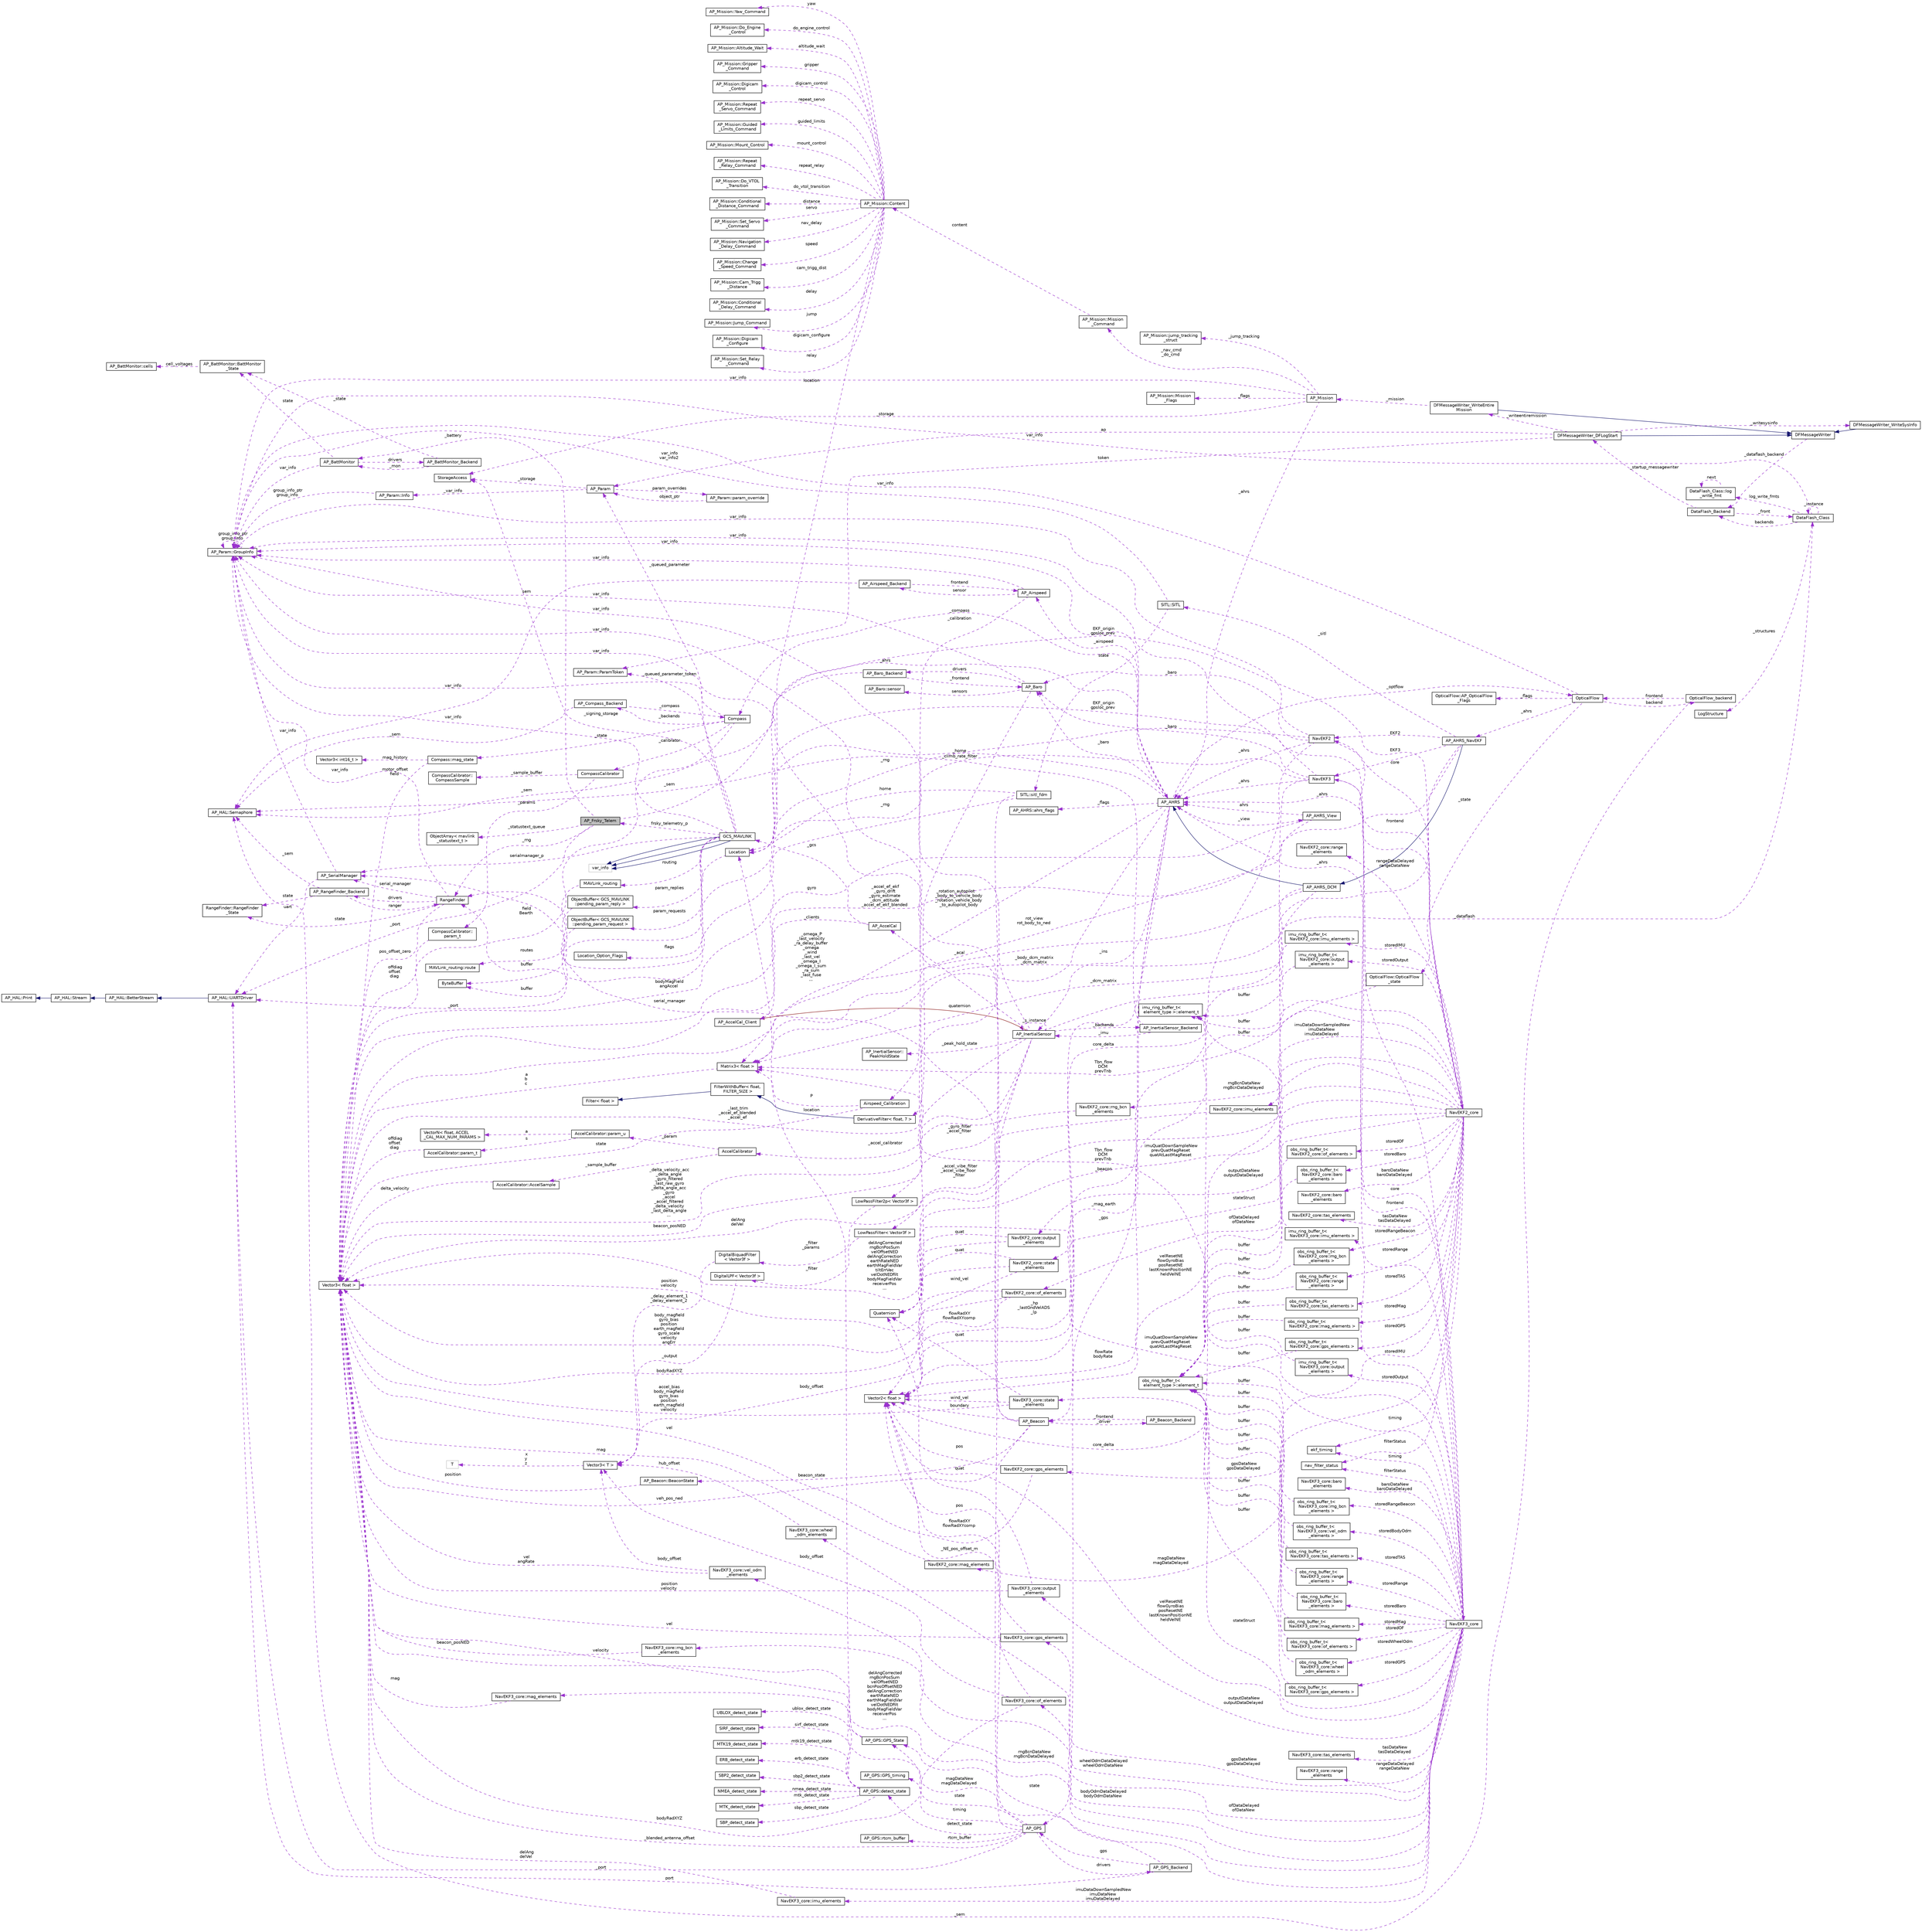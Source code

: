 digraph "AP_Frsky_Telem"
{
 // INTERACTIVE_SVG=YES
  edge [fontname="Helvetica",fontsize="10",labelfontname="Helvetica",labelfontsize="10"];
  node [fontname="Helvetica",fontsize="10",shape=record];
  rankdir="LR";
  Node1 [label="AP_Frsky_Telem",height=0.2,width=0.4,color="black", fillcolor="grey75", style="filled", fontcolor="black"];
  Node2 -> Node1 [dir="back",color="darkorchid3",fontsize="10",style="dashed",label=" _battery" ,fontname="Helvetica"];
  Node2 [label="AP_BattMonitor",height=0.2,width=0.4,color="black", fillcolor="white", style="filled",URL="$classAP__BattMonitor.html"];
  Node3 -> Node2 [dir="back",color="darkorchid3",fontsize="10",style="dashed",label=" var_info" ,fontname="Helvetica"];
  Node3 [label="AP_Param::GroupInfo",height=0.2,width=0.4,color="black", fillcolor="white", style="filled",URL="$structAP__Param_1_1GroupInfo.html"];
  Node3 -> Node3 [dir="back",color="darkorchid3",fontsize="10",style="dashed",label=" group_info_ptr\ngroup_info" ,fontname="Helvetica"];
  Node4 -> Node2 [dir="back",color="darkorchid3",fontsize="10",style="dashed",label=" state" ,fontname="Helvetica"];
  Node4 [label="AP_BattMonitor::BattMonitor\l_State",height=0.2,width=0.4,color="black", fillcolor="white", style="filled",URL="$structAP__BattMonitor_1_1BattMonitor__State.html"];
  Node5 -> Node4 [dir="back",color="darkorchid3",fontsize="10",style="dashed",label=" cell_voltages" ,fontname="Helvetica"];
  Node5 [label="AP_BattMonitor::cells",height=0.2,width=0.4,color="black", fillcolor="white", style="filled",URL="$structAP__BattMonitor_1_1cells.html"];
  Node6 -> Node2 [dir="back",color="darkorchid3",fontsize="10",style="dashed",label=" drivers" ,fontname="Helvetica"];
  Node6 [label="AP_BattMonitor_Backend",height=0.2,width=0.4,color="black", fillcolor="white", style="filled",URL="$classAP__BattMonitor__Backend.html"];
  Node2 -> Node6 [dir="back",color="darkorchid3",fontsize="10",style="dashed",label=" _mon" ,fontname="Helvetica"];
  Node4 -> Node6 [dir="back",color="darkorchid3",fontsize="10",style="dashed",label=" _state" ,fontname="Helvetica"];
  Node7 -> Node1 [dir="back",color="darkorchid3",fontsize="10",style="dashed",label=" _port" ,fontname="Helvetica"];
  Node7 [label="AP_HAL::UARTDriver",height=0.2,width=0.4,color="black", fillcolor="white", style="filled",URL="$classAP__HAL_1_1UARTDriver.html"];
  Node8 -> Node7 [dir="back",color="midnightblue",fontsize="10",style="solid",fontname="Helvetica"];
  Node8 [label="AP_HAL::BetterStream",height=0.2,width=0.4,color="black", fillcolor="white", style="filled",URL="$classAP__HAL_1_1BetterStream.html"];
  Node9 -> Node8 [dir="back",color="midnightblue",fontsize="10",style="solid",fontname="Helvetica"];
  Node9 [label="AP_HAL::Stream",height=0.2,width=0.4,color="black", fillcolor="white", style="filled",URL="$classAP__HAL_1_1Stream.html"];
  Node10 -> Node9 [dir="back",color="midnightblue",fontsize="10",style="solid",fontname="Helvetica"];
  Node10 [label="AP_HAL::Print",height=0.2,width=0.4,color="black", fillcolor="white", style="filled",URL="$classAP__HAL_1_1Print.html"];
  Node11 -> Node1 [dir="back",color="darkorchid3",fontsize="10",style="dashed",label=" _rng" ,fontname="Helvetica"];
  Node11 [label="RangeFinder",height=0.2,width=0.4,color="black", fillcolor="white", style="filled",URL="$classRangeFinder.html"];
  Node12 -> Node11 [dir="back",color="darkorchid3",fontsize="10",style="dashed",label=" serial_manager" ,fontname="Helvetica"];
  Node12 [label="AP_SerialManager",height=0.2,width=0.4,color="black", fillcolor="white", style="filled",URL="$classAP__SerialManager.html"];
  Node7 -> Node12 [dir="back",color="darkorchid3",fontsize="10",style="dashed",label=" uart" ,fontname="Helvetica"];
  Node3 -> Node12 [dir="back",color="darkorchid3",fontsize="10",style="dashed",label=" var_info" ,fontname="Helvetica"];
  Node13 -> Node11 [dir="back",color="darkorchid3",fontsize="10",style="dashed",label=" state" ,fontname="Helvetica"];
  Node13 [label="RangeFinder::RangeFinder\l_State",height=0.2,width=0.4,color="black", fillcolor="white", style="filled",URL="$structRangeFinder_1_1RangeFinder__State.html"];
  Node3 -> Node11 [dir="back",color="darkorchid3",fontsize="10",style="dashed",label=" var_info" ,fontname="Helvetica"];
  Node14 -> Node11 [dir="back",color="darkorchid3",fontsize="10",style="dashed",label=" pos_offset_zero" ,fontname="Helvetica"];
  Node14 [label="Vector3\< float \>",height=0.2,width=0.4,color="black", fillcolor="white", style="filled",URL="$classVector3.html"];
  Node15 -> Node11 [dir="back",color="darkorchid3",fontsize="10",style="dashed",label=" drivers" ,fontname="Helvetica"];
  Node15 [label="AP_RangeFinder_Backend",height=0.2,width=0.4,color="black", fillcolor="white", style="filled",URL="$classAP__RangeFinder__Backend.html"];
  Node13 -> Node15 [dir="back",color="darkorchid3",fontsize="10",style="dashed",label=" state" ,fontname="Helvetica"];
  Node16 -> Node15 [dir="back",color="darkorchid3",fontsize="10",style="dashed",label=" _sem" ,fontname="Helvetica"];
  Node16 [label="AP_HAL::Semaphore",height=0.2,width=0.4,color="black", fillcolor="white", style="filled",URL="$classAP__HAL_1_1Semaphore.html"];
  Node11 -> Node15 [dir="back",color="darkorchid3",fontsize="10",style="dashed",label=" ranger" ,fontname="Helvetica"];
  Node17 -> Node1 [dir="back",color="darkorchid3",fontsize="10",style="dashed",label=" _ahrs" ,fontname="Helvetica"];
  Node17 [label="AP_AHRS",height=0.2,width=0.4,color="black", fillcolor="white", style="filled",URL="$classAP__AHRS.html"];
  Node18 -> Node17 [dir="back",color="darkorchid3",fontsize="10",style="dashed",label=" _rotation_autopilot\l_body_to_vehicle_body\n_rotation_vehicle_body\l_to_autopilot_body" ,fontname="Helvetica"];
  Node18 [label="Matrix3\< float \>",height=0.2,width=0.4,color="black", fillcolor="white", style="filled",URL="$classMatrix3.html"];
  Node14 -> Node18 [dir="back",color="darkorchid3",fontsize="10",style="dashed",label=" a\nb\nc" ,fontname="Helvetica"];
  Node19 -> Node17 [dir="back",color="darkorchid3",fontsize="10",style="dashed",label=" _flags" ,fontname="Helvetica"];
  Node19 [label="AP_AHRS::ahrs_flags",height=0.2,width=0.4,color="black", fillcolor="white", style="filled",URL="$structAP__AHRS_1_1ahrs__flags.html"];
  Node20 -> Node17 [dir="back",color="darkorchid3",fontsize="10",style="dashed",label=" _baro" ,fontname="Helvetica"];
  Node20 [label="AP_Baro",height=0.2,width=0.4,color="black", fillcolor="white", style="filled",URL="$classAP__Baro.html"];
  Node21 -> Node20 [dir="back",color="darkorchid3",fontsize="10",style="dashed",label=" sensors" ,fontname="Helvetica"];
  Node21 [label="AP_Baro::sensor",height=0.2,width=0.4,color="black", fillcolor="white", style="filled",URL="$structAP__Baro_1_1sensor.html"];
  Node22 -> Node20 [dir="back",color="darkorchid3",fontsize="10",style="dashed",label=" _climb_rate_filter" ,fontname="Helvetica"];
  Node22 [label="DerivativeFilter\< float, 7 \>",height=0.2,width=0.4,color="black", fillcolor="white", style="filled",URL="$classDerivativeFilter.html"];
  Node23 -> Node22 [dir="back",color="midnightblue",fontsize="10",style="solid",fontname="Helvetica"];
  Node23 [label="FilterWithBuffer\< float,\l FILTER_SIZE \>",height=0.2,width=0.4,color="black", fillcolor="white", style="filled",URL="$classFilterWithBuffer.html"];
  Node24 -> Node23 [dir="back",color="midnightblue",fontsize="10",style="solid",fontname="Helvetica"];
  Node24 [label="Filter\< float \>",height=0.2,width=0.4,color="black", fillcolor="white", style="filled",URL="$classFilter.html"];
  Node3 -> Node20 [dir="back",color="darkorchid3",fontsize="10",style="dashed",label=" var_info" ,fontname="Helvetica"];
  Node25 -> Node20 [dir="back",color="darkorchid3",fontsize="10",style="dashed",label=" drivers" ,fontname="Helvetica"];
  Node25 [label="AP_Baro_Backend",height=0.2,width=0.4,color="black", fillcolor="white", style="filled",URL="$classAP__Baro__Backend.html"];
  Node20 -> Node25 [dir="back",color="darkorchid3",fontsize="10",style="dashed",label=" _frontend" ,fontname="Helvetica"];
  Node16 -> Node25 [dir="back",color="darkorchid3",fontsize="10",style="dashed",label=" _sem" ,fontname="Helvetica"];
  Node26 -> Node17 [dir="back",color="darkorchid3",fontsize="10",style="dashed",label=" _optflow" ,fontname="Helvetica"];
  Node26 [label="OpticalFlow",height=0.2,width=0.4,color="black", fillcolor="white", style="filled",URL="$classOpticalFlow.html"];
  Node27 -> Node26 [dir="back",color="darkorchid3",fontsize="10",style="dashed",label=" _ahrs" ,fontname="Helvetica"];
  Node27 [label="AP_AHRS_NavEKF",height=0.2,width=0.4,color="black", fillcolor="white", style="filled",URL="$classAP__AHRS__NavEKF.html"];
  Node28 -> Node27 [dir="back",color="midnightblue",fontsize="10",style="solid",fontname="Helvetica"];
  Node28 [label="AP_AHRS_DCM",height=0.2,width=0.4,color="black", fillcolor="white", style="filled",URL="$classAP__AHRS__DCM.html"];
  Node17 -> Node28 [dir="back",color="midnightblue",fontsize="10",style="solid",fontname="Helvetica"];
  Node18 -> Node28 [dir="back",color="darkorchid3",fontsize="10",style="dashed",label=" _body_dcm_matrix\n_dcm_matrix" ,fontname="Helvetica"];
  Node14 -> Node28 [dir="back",color="darkorchid3",fontsize="10",style="dashed",label=" _omega_P\n_last_velocity\n_ra_delay_buffer\n_omega\n_wind\n_last_vel\n_omega_I\n_omega_I_sum\n_ra_sum\n_last_fuse\n..." ,fontname="Helvetica"];
  Node29 -> Node28 [dir="back",color="darkorchid3",fontsize="10",style="dashed",label=" _mag_earth" ,fontname="Helvetica"];
  Node29 [label="Vector2\< float \>",height=0.2,width=0.4,color="black", fillcolor="white", style="filled",URL="$structVector2.html"];
  Node18 -> Node27 [dir="back",color="darkorchid3",fontsize="10",style="dashed",label=" _dcm_matrix" ,fontname="Helvetica"];
  Node30 -> Node27 [dir="back",color="darkorchid3",fontsize="10",style="dashed",label=" EKF2" ,fontname="Helvetica"];
  Node30 [label="NavEKF2",height=0.2,width=0.4,color="black", fillcolor="white", style="filled",URL="$classNavEKF2.html"];
  Node20 -> Node30 [dir="back",color="darkorchid3",fontsize="10",style="dashed",label=" _baro" ,fontname="Helvetica"];
  Node3 -> Node30 [dir="back",color="darkorchid3",fontsize="10",style="dashed",label=" var_info" ,fontname="Helvetica"];
  Node29 -> Node30 [dir="back",color="darkorchid3",fontsize="10",style="dashed",label=" core_delta" ,fontname="Helvetica"];
  Node11 -> Node30 [dir="back",color="darkorchid3",fontsize="10",style="dashed",label=" _rng" ,fontname="Helvetica"];
  Node17 -> Node30 [dir="back",color="darkorchid3",fontsize="10",style="dashed",label=" _ahrs" ,fontname="Helvetica"];
  Node31 -> Node30 [dir="back",color="darkorchid3",fontsize="10",style="dashed",label=" core" ,fontname="Helvetica"];
  Node31 [label="NavEKF2_core",height=0.2,width=0.4,color="black", fillcolor="white", style="filled",URL="$classNavEKF2__core.html"];
  Node32 -> Node31 [dir="back",color="darkorchid3",fontsize="10",style="dashed",label=" magDataNew\nmagDataDelayed" ,fontname="Helvetica"];
  Node32 [label="NavEKF2_core::mag_elements",height=0.2,width=0.4,color="black", fillcolor="white", style="filled",URL="$structNavEKF2__core_1_1mag__elements.html"];
  Node14 -> Node32 [dir="back",color="darkorchid3",fontsize="10",style="dashed",label=" mag" ,fontname="Helvetica"];
  Node18 -> Node31 [dir="back",color="darkorchid3",fontsize="10",style="dashed",label=" Tbn_flow\nDCM\nprevTnb" ,fontname="Helvetica"];
  Node30 -> Node31 [dir="back",color="darkorchid3",fontsize="10",style="dashed",label=" frontend" ,fontname="Helvetica"];
  Node33 -> Node31 [dir="back",color="darkorchid3",fontsize="10",style="dashed",label=" baroDataNew\nbaroDataDelayed" ,fontname="Helvetica"];
  Node33 [label="NavEKF2_core::baro\l_elements",height=0.2,width=0.4,color="black", fillcolor="white", style="filled",URL="$structNavEKF2__core_1_1baro__elements.html"];
  Node34 -> Node31 [dir="back",color="darkorchid3",fontsize="10",style="dashed",label=" storedIMU" ,fontname="Helvetica"];
  Node34 [label="imu_ring_buffer_t\<\l NavEKF2_core::imu_elements \>",height=0.2,width=0.4,color="black", fillcolor="white", style="filled",URL="$classimu__ring__buffer__t.html"];
  Node35 -> Node34 [dir="back",color="darkorchid3",fontsize="10",style="dashed",label=" buffer" ,fontname="Helvetica"];
  Node35 [label="imu_ring_buffer_t\<\l element_type \>::element_t",height=0.2,width=0.4,color="black", fillcolor="white", style="filled",URL="$structimu__ring__buffer__t_1_1element__t.html"];
  Node36 -> Node31 [dir="back",color="darkorchid3",fontsize="10",style="dashed",label=" rngBcnDataNew\nrngBcnDataDelayed" ,fontname="Helvetica"];
  Node36 [label="NavEKF2_core::rng_bcn\l_elements",height=0.2,width=0.4,color="black", fillcolor="white", style="filled",URL="$structNavEKF2__core_1_1rng__bcn__elements.html"];
  Node14 -> Node36 [dir="back",color="darkorchid3",fontsize="10",style="dashed",label=" beacon_posNED" ,fontname="Helvetica"];
  Node37 -> Node31 [dir="back",color="darkorchid3",fontsize="10",style="dashed",label=" ofDataDelayed\nofDataNew" ,fontname="Helvetica"];
  Node37 [label="NavEKF2_core::of_elements",height=0.2,width=0.4,color="black", fillcolor="white", style="filled",URL="$structNavEKF2__core_1_1of__elements.html"];
  Node14 -> Node37 [dir="back",color="darkorchid3",fontsize="10",style="dashed",label=" bodyRadXYZ" ,fontname="Helvetica"];
  Node38 -> Node37 [dir="back",color="darkorchid3",fontsize="10",style="dashed",label=" body_offset" ,fontname="Helvetica"];
  Node38 [label="Vector3\< T \>",height=0.2,width=0.4,color="black", fillcolor="white", style="filled",URL="$classVector3.html"];
  Node39 -> Node38 [dir="back",color="darkorchid3",fontsize="10",style="dashed",label=" x\ny\nz" ,fontname="Helvetica"];
  Node39 [label="T",height=0.2,width=0.4,color="grey75", fillcolor="white", style="filled"];
  Node29 -> Node37 [dir="back",color="darkorchid3",fontsize="10",style="dashed",label=" flowRadXY\nflowRadXYcomp" ,fontname="Helvetica"];
  Node40 -> Node31 [dir="back",color="darkorchid3",fontsize="10",style="dashed",label=" storedGPS" ,fontname="Helvetica"];
  Node40 [label="obs_ring_buffer_t\<\l NavEKF2_core::gps_elements \>",height=0.2,width=0.4,color="black", fillcolor="white", style="filled",URL="$classobs__ring__buffer__t.html"];
  Node41 -> Node40 [dir="back",color="darkorchid3",fontsize="10",style="dashed",label=" buffer" ,fontname="Helvetica"];
  Node41 [label="obs_ring_buffer_t\<\l element_type \>::element_t",height=0.2,width=0.4,color="black", fillcolor="white", style="filled",URL="$structobs__ring__buffer__t_1_1element__t.html"];
  Node42 -> Node31 [dir="back",color="darkorchid3",fontsize="10",style="dashed",label=" timing" ,fontname="Helvetica"];
  Node42 [label="ekf_timing",height=0.2,width=0.4,color="black", fillcolor="white", style="filled",URL="$structekf__timing.html"];
  Node43 -> Node31 [dir="back",color="darkorchid3",fontsize="10",style="dashed",label=" tasDataNew\ntasDataDelayed" ,fontname="Helvetica"];
  Node43 [label="NavEKF2_core::tas_elements",height=0.2,width=0.4,color="black", fillcolor="white", style="filled",URL="$structNavEKF2__core_1_1tas__elements.html"];
  Node44 -> Node31 [dir="back",color="darkorchid3",fontsize="10",style="dashed",label=" imuQuatDownSampleNew\nprevQuatMagReset\nquatAtLastMagReset" ,fontname="Helvetica"];
  Node44 [label="Quaternion",height=0.2,width=0.4,color="black", fillcolor="white", style="filled",URL="$classQuaternion.html"];
  Node45 -> Node31 [dir="back",color="darkorchid3",fontsize="10",style="dashed",label=" stateStruct" ,fontname="Helvetica"];
  Node45 [label="NavEKF2_core::state\l_elements",height=0.2,width=0.4,color="black", fillcolor="white", style="filled",URL="$structNavEKF2__core_1_1state__elements.html"];
  Node44 -> Node45 [dir="back",color="darkorchid3",fontsize="10",style="dashed",label=" quat" ,fontname="Helvetica"];
  Node14 -> Node45 [dir="back",color="darkorchid3",fontsize="10",style="dashed",label=" body_magfield\ngyro_bias\nposition\nearth_magfield\ngyro_scale\nvelocity\nangErr" ,fontname="Helvetica"];
  Node29 -> Node45 [dir="back",color="darkorchid3",fontsize="10",style="dashed",label=" wind_vel" ,fontname="Helvetica"];
  Node46 -> Node31 [dir="back",color="darkorchid3",fontsize="10",style="dashed",label=" storedOF" ,fontname="Helvetica"];
  Node46 [label="obs_ring_buffer_t\<\l NavEKF2_core::of_elements \>",height=0.2,width=0.4,color="black", fillcolor="white", style="filled",URL="$classobs__ring__buffer__t.html"];
  Node41 -> Node46 [dir="back",color="darkorchid3",fontsize="10",style="dashed",label=" buffer" ,fontname="Helvetica"];
  Node47 -> Node31 [dir="back",color="darkorchid3",fontsize="10",style="dashed",label=" imuDataDownSampledNew\nimuDataNew\nimuDataDelayed" ,fontname="Helvetica"];
  Node47 [label="NavEKF2_core::imu_elements",height=0.2,width=0.4,color="black", fillcolor="white", style="filled",URL="$structNavEKF2__core_1_1imu__elements.html"];
  Node14 -> Node47 [dir="back",color="darkorchid3",fontsize="10",style="dashed",label=" delAng\ndelVel" ,fontname="Helvetica"];
  Node14 -> Node31 [dir="back",color="darkorchid3",fontsize="10",style="dashed",label=" delAngCorrected\nrngBcnPosSum\nvelOffsetNED\ndelAngCorrection\nearthRateNED\nearthMagFieldVar\ntiltErrVec\nvelDotNEDfilt\nbodyMagFieldVar\nreceiverPos\n..." ,fontname="Helvetica"];
  Node48 -> Node31 [dir="back",color="darkorchid3",fontsize="10",style="dashed",label=" filterStatus" ,fontname="Helvetica"];
  Node48 [label="nav_filter_status",height=0.2,width=0.4,color="black", fillcolor="white", style="filled",URL="$unionnav__filter__status.html"];
  Node49 -> Node31 [dir="back",color="darkorchid3",fontsize="10",style="dashed",label=" outputDataNew\noutputDataDelayed" ,fontname="Helvetica"];
  Node49 [label="NavEKF2_core::output\l_elements",height=0.2,width=0.4,color="black", fillcolor="white", style="filled",URL="$structNavEKF2__core_1_1output__elements.html"];
  Node44 -> Node49 [dir="back",color="darkorchid3",fontsize="10",style="dashed",label=" quat" ,fontname="Helvetica"];
  Node14 -> Node49 [dir="back",color="darkorchid3",fontsize="10",style="dashed",label=" position\nvelocity" ,fontname="Helvetica"];
  Node50 -> Node31 [dir="back",color="darkorchid3",fontsize="10",style="dashed",label=" gpsDataNew\ngpsDataDelayed" ,fontname="Helvetica"];
  Node50 [label="NavEKF2_core::gps_elements",height=0.2,width=0.4,color="black", fillcolor="white", style="filled",URL="$structNavEKF2__core_1_1gps__elements.html"];
  Node14 -> Node50 [dir="back",color="darkorchid3",fontsize="10",style="dashed",label=" vel" ,fontname="Helvetica"];
  Node29 -> Node50 [dir="back",color="darkorchid3",fontsize="10",style="dashed",label=" pos" ,fontname="Helvetica"];
  Node29 -> Node31 [dir="back",color="darkorchid3",fontsize="10",style="dashed",label=" velResetNE\nflowGyroBias\nposResetNE\nlastKnownPositionNE\nheldVelNE" ,fontname="Helvetica"];
  Node51 -> Node31 [dir="back",color="darkorchid3",fontsize="10",style="dashed",label=" storedBaro" ,fontname="Helvetica"];
  Node51 [label="obs_ring_buffer_t\<\l NavEKF2_core::baro\l_elements \>",height=0.2,width=0.4,color="black", fillcolor="white", style="filled",URL="$classobs__ring__buffer__t.html"];
  Node41 -> Node51 [dir="back",color="darkorchid3",fontsize="10",style="dashed",label=" buffer" ,fontname="Helvetica"];
  Node52 -> Node31 [dir="back",color="darkorchid3",fontsize="10",style="dashed",label=" storedRangeBeacon" ,fontname="Helvetica"];
  Node52 [label="obs_ring_buffer_t\<\l NavEKF2_core::rng_bcn\l_elements \>",height=0.2,width=0.4,color="black", fillcolor="white", style="filled",URL="$classobs__ring__buffer__t.html"];
  Node41 -> Node52 [dir="back",color="darkorchid3",fontsize="10",style="dashed",label=" buffer" ,fontname="Helvetica"];
  Node53 -> Node31 [dir="back",color="darkorchid3",fontsize="10",style="dashed",label=" storedRange" ,fontname="Helvetica"];
  Node53 [label="obs_ring_buffer_t\<\l NavEKF2_core::range\l_elements \>",height=0.2,width=0.4,color="black", fillcolor="white", style="filled",URL="$classobs__ring__buffer__t.html"];
  Node41 -> Node53 [dir="back",color="darkorchid3",fontsize="10",style="dashed",label=" buffer" ,fontname="Helvetica"];
  Node54 -> Node31 [dir="back",color="darkorchid3",fontsize="10",style="dashed",label=" storedTAS" ,fontname="Helvetica"];
  Node54 [label="obs_ring_buffer_t\<\l NavEKF2_core::tas_elements \>",height=0.2,width=0.4,color="black", fillcolor="white", style="filled",URL="$classobs__ring__buffer__t.html"];
  Node41 -> Node54 [dir="back",color="darkorchid3",fontsize="10",style="dashed",label=" buffer" ,fontname="Helvetica"];
  Node17 -> Node31 [dir="back",color="darkorchid3",fontsize="10",style="dashed",label=" _ahrs" ,fontname="Helvetica"];
  Node55 -> Node31 [dir="back",color="darkorchid3",fontsize="10",style="dashed",label=" storedMag" ,fontname="Helvetica"];
  Node55 [label="obs_ring_buffer_t\<\l NavEKF2_core::mag_elements \>",height=0.2,width=0.4,color="black", fillcolor="white", style="filled",URL="$classobs__ring__buffer__t.html"];
  Node41 -> Node55 [dir="back",color="darkorchid3",fontsize="10",style="dashed",label=" buffer" ,fontname="Helvetica"];
  Node56 -> Node31 [dir="back",color="darkorchid3",fontsize="10",style="dashed",label=" rangeDataDelayed\nrangeDataNew" ,fontname="Helvetica"];
  Node56 [label="NavEKF2_core::range\l_elements",height=0.2,width=0.4,color="black", fillcolor="white", style="filled",URL="$structNavEKF2__core_1_1range__elements.html"];
  Node57 -> Node31 [dir="back",color="darkorchid3",fontsize="10",style="dashed",label=" EKF_origin\ngpsloc_prev" ,fontname="Helvetica"];
  Node57 [label="Location",height=0.2,width=0.4,color="black", fillcolor="white", style="filled",URL="$structLocation.html"];
  Node58 -> Node57 [dir="back",color="darkorchid3",fontsize="10",style="dashed",label=" flags" ,fontname="Helvetica"];
  Node58 [label="Location_Option_Flags",height=0.2,width=0.4,color="black", fillcolor="white", style="filled",URL="$structLocation__Option__Flags.html"];
  Node59 -> Node31 [dir="back",color="darkorchid3",fontsize="10",style="dashed",label=" storedOutput" ,fontname="Helvetica"];
  Node59 [label="imu_ring_buffer_t\<\l NavEKF2_core::output\l_elements \>",height=0.2,width=0.4,color="black", fillcolor="white", style="filled",URL="$classimu__ring__buffer__t.html"];
  Node35 -> Node59 [dir="back",color="darkorchid3",fontsize="10",style="dashed",label=" buffer" ,fontname="Helvetica"];
  Node60 -> Node27 [dir="back",color="darkorchid3",fontsize="10",style="dashed",label=" EKF3" ,fontname="Helvetica"];
  Node60 [label="NavEKF3",height=0.2,width=0.4,color="black", fillcolor="white", style="filled",URL="$classNavEKF3.html"];
  Node61 -> Node60 [dir="back",color="darkorchid3",fontsize="10",style="dashed",label=" core" ,fontname="Helvetica"];
  Node61 [label="NavEKF3_core",height=0.2,width=0.4,color="black", fillcolor="white", style="filled",URL="$classNavEKF3__core.html"];
  Node62 -> Node61 [dir="back",color="darkorchid3",fontsize="10",style="dashed",label=" storedMag" ,fontname="Helvetica"];
  Node62 [label="obs_ring_buffer_t\<\l NavEKF3_core::mag_elements \>",height=0.2,width=0.4,color="black", fillcolor="white", style="filled",URL="$classobs__ring__buffer__t.html"];
  Node41 -> Node62 [dir="back",color="darkorchid3",fontsize="10",style="dashed",label=" buffer" ,fontname="Helvetica"];
  Node63 -> Node61 [dir="back",color="darkorchid3",fontsize="10",style="dashed",label=" outputDataNew\noutputDataDelayed" ,fontname="Helvetica"];
  Node63 [label="NavEKF3_core::output\l_elements",height=0.2,width=0.4,color="black", fillcolor="white", style="filled",URL="$structNavEKF3__core_1_1output__elements.html"];
  Node44 -> Node63 [dir="back",color="darkorchid3",fontsize="10",style="dashed",label=" quat" ,fontname="Helvetica"];
  Node14 -> Node63 [dir="back",color="darkorchid3",fontsize="10",style="dashed",label=" position\nvelocity" ,fontname="Helvetica"];
  Node64 -> Node61 [dir="back",color="darkorchid3",fontsize="10",style="dashed",label=" gpsDataNew\ngpsDataDelayed" ,fontname="Helvetica"];
  Node64 [label="NavEKF3_core::gps_elements",height=0.2,width=0.4,color="black", fillcolor="white", style="filled",URL="$structNavEKF3__core_1_1gps__elements.html"];
  Node14 -> Node64 [dir="back",color="darkorchid3",fontsize="10",style="dashed",label=" vel" ,fontname="Helvetica"];
  Node29 -> Node64 [dir="back",color="darkorchid3",fontsize="10",style="dashed",label=" pos" ,fontname="Helvetica"];
  Node18 -> Node61 [dir="back",color="darkorchid3",fontsize="10",style="dashed",label=" Tbn_flow\nDCM\nprevTnb" ,fontname="Helvetica"];
  Node60 -> Node61 [dir="back",color="darkorchid3",fontsize="10",style="dashed",label=" frontend" ,fontname="Helvetica"];
  Node65 -> Node61 [dir="back",color="darkorchid3",fontsize="10",style="dashed",label=" storedOF" ,fontname="Helvetica"];
  Node65 [label="obs_ring_buffer_t\<\l NavEKF3_core::of_elements \>",height=0.2,width=0.4,color="black", fillcolor="white", style="filled",URL="$classobs__ring__buffer__t.html"];
  Node41 -> Node65 [dir="back",color="darkorchid3",fontsize="10",style="dashed",label=" buffer" ,fontname="Helvetica"];
  Node42 -> Node61 [dir="back",color="darkorchid3",fontsize="10",style="dashed",label=" timing" ,fontname="Helvetica"];
  Node66 -> Node61 [dir="back",color="darkorchid3",fontsize="10",style="dashed",label=" wheelOdmDataDelayed\nwheelOdmDataNew" ,fontname="Helvetica"];
  Node66 [label="NavEKF3_core::wheel\l_odm_elements",height=0.2,width=0.4,color="black", fillcolor="white", style="filled",URL="$structNavEKF3__core_1_1wheel__odm__elements.html"];
  Node38 -> Node66 [dir="back",color="darkorchid3",fontsize="10",style="dashed",label=" hub_offset" ,fontname="Helvetica"];
  Node67 -> Node61 [dir="back",color="darkorchid3",fontsize="10",style="dashed",label=" bodyOdmDataDelayed\nbodyOdmDataNew" ,fontname="Helvetica"];
  Node67 [label="NavEKF3_core::vel_odm\l_elements",height=0.2,width=0.4,color="black", fillcolor="white", style="filled",URL="$structNavEKF3__core_1_1vel__odm__elements.html"];
  Node14 -> Node67 [dir="back",color="darkorchid3",fontsize="10",style="dashed",label=" vel\nangRate" ,fontname="Helvetica"];
  Node38 -> Node67 [dir="back",color="darkorchid3",fontsize="10",style="dashed",label=" body_offset" ,fontname="Helvetica"];
  Node44 -> Node61 [dir="back",color="darkorchid3",fontsize="10",style="dashed",label=" imuQuatDownSampleNew\nprevQuatMagReset\nquatAtLastMagReset" ,fontname="Helvetica"];
  Node68 -> Node61 [dir="back",color="darkorchid3",fontsize="10",style="dashed",label=" storedWheelOdm" ,fontname="Helvetica"];
  Node68 [label="obs_ring_buffer_t\<\l NavEKF3_core::wheel\l_odm_elements \>",height=0.2,width=0.4,color="black", fillcolor="white", style="filled",URL="$classobs__ring__buffer__t.html"];
  Node41 -> Node68 [dir="back",color="darkorchid3",fontsize="10",style="dashed",label=" buffer" ,fontname="Helvetica"];
  Node14 -> Node61 [dir="back",color="darkorchid3",fontsize="10",style="dashed",label=" delAngCorrected\nrngBcnPosSum\nvelOffsetNED\nbcnPosOffsetNED\ndelAngCorrection\nearthRateNED\nearthMagFieldVar\nvelDotNEDfilt\nbodyMagFieldVar\nreceiverPos\n..." ,fontname="Helvetica"];
  Node48 -> Node61 [dir="back",color="darkorchid3",fontsize="10",style="dashed",label=" filterStatus" ,fontname="Helvetica"];
  Node69 -> Node61 [dir="back",color="darkorchid3",fontsize="10",style="dashed",label=" magDataNew\nmagDataDelayed" ,fontname="Helvetica"];
  Node69 [label="NavEKF3_core::mag_elements",height=0.2,width=0.4,color="black", fillcolor="white", style="filled",URL="$structNavEKF3__core_1_1mag__elements.html"];
  Node14 -> Node69 [dir="back",color="darkorchid3",fontsize="10",style="dashed",label=" mag" ,fontname="Helvetica"];
  Node29 -> Node61 [dir="back",color="darkorchid3",fontsize="10",style="dashed",label=" velResetNE\nflowGyroBias\nposResetNE\nlastKnownPositionNE\nheldVelNE" ,fontname="Helvetica"];
  Node70 -> Node61 [dir="back",color="darkorchid3",fontsize="10",style="dashed",label=" storedGPS" ,fontname="Helvetica"];
  Node70 [label="obs_ring_buffer_t\<\l NavEKF3_core::gps_elements \>",height=0.2,width=0.4,color="black", fillcolor="white", style="filled",URL="$classobs__ring__buffer__t.html"];
  Node41 -> Node70 [dir="back",color="darkorchid3",fontsize="10",style="dashed",label=" buffer" ,fontname="Helvetica"];
  Node71 -> Node61 [dir="back",color="darkorchid3",fontsize="10",style="dashed",label=" stateStruct" ,fontname="Helvetica"];
  Node71 [label="NavEKF3_core::state\l_elements",height=0.2,width=0.4,color="black", fillcolor="white", style="filled",URL="$structNavEKF3__core_1_1state__elements.html"];
  Node44 -> Node71 [dir="back",color="darkorchid3",fontsize="10",style="dashed",label=" quat" ,fontname="Helvetica"];
  Node14 -> Node71 [dir="back",color="darkorchid3",fontsize="10",style="dashed",label=" accel_bias\nbody_magfield\ngyro_bias\nposition\nearth_magfield\nvelocity" ,fontname="Helvetica"];
  Node29 -> Node71 [dir="back",color="darkorchid3",fontsize="10",style="dashed",label=" wind_vel" ,fontname="Helvetica"];
  Node72 -> Node61 [dir="back",color="darkorchid3",fontsize="10",style="dashed",label=" storedRange" ,fontname="Helvetica"];
  Node72 [label="obs_ring_buffer_t\<\l NavEKF3_core::range\l_elements \>",height=0.2,width=0.4,color="black", fillcolor="white", style="filled",URL="$classobs__ring__buffer__t.html"];
  Node41 -> Node72 [dir="back",color="darkorchid3",fontsize="10",style="dashed",label=" buffer" ,fontname="Helvetica"];
  Node73 -> Node61 [dir="back",color="darkorchid3",fontsize="10",style="dashed",label=" rngBcnDataNew\nrngBcnDataDelayed" ,fontname="Helvetica"];
  Node73 [label="NavEKF3_core::rng_bcn\l_elements",height=0.2,width=0.4,color="black", fillcolor="white", style="filled",URL="$structNavEKF3__core_1_1rng__bcn__elements.html"];
  Node14 -> Node73 [dir="back",color="darkorchid3",fontsize="10",style="dashed",label=" beacon_posNED" ,fontname="Helvetica"];
  Node74 -> Node61 [dir="back",color="darkorchid3",fontsize="10",style="dashed",label=" baroDataNew\nbaroDataDelayed" ,fontname="Helvetica"];
  Node74 [label="NavEKF3_core::baro\l_elements",height=0.2,width=0.4,color="black", fillcolor="white", style="filled",URL="$structNavEKF3__core_1_1baro__elements.html"];
  Node17 -> Node61 [dir="back",color="darkorchid3",fontsize="10",style="dashed",label=" _ahrs" ,fontname="Helvetica"];
  Node75 -> Node61 [dir="back",color="darkorchid3",fontsize="10",style="dashed",label=" storedBaro" ,fontname="Helvetica"];
  Node75 [label="obs_ring_buffer_t\<\l NavEKF3_core::baro\l_elements \>",height=0.2,width=0.4,color="black", fillcolor="white", style="filled",URL="$classobs__ring__buffer__t.html"];
  Node41 -> Node75 [dir="back",color="darkorchid3",fontsize="10",style="dashed",label=" buffer" ,fontname="Helvetica"];
  Node57 -> Node61 [dir="back",color="darkorchid3",fontsize="10",style="dashed",label=" EKF_origin\ngpsloc_prev" ,fontname="Helvetica"];
  Node76 -> Node61 [dir="back",color="darkorchid3",fontsize="10",style="dashed",label=" tasDataNew\ntasDataDelayed" ,fontname="Helvetica"];
  Node76 [label="NavEKF3_core::tas_elements",height=0.2,width=0.4,color="black", fillcolor="white", style="filled",URL="$structNavEKF3__core_1_1tas__elements.html"];
  Node77 -> Node61 [dir="back",color="darkorchid3",fontsize="10",style="dashed",label=" storedIMU" ,fontname="Helvetica"];
  Node77 [label="imu_ring_buffer_t\<\l NavEKF3_core::imu_elements \>",height=0.2,width=0.4,color="black", fillcolor="white", style="filled",URL="$classimu__ring__buffer__t.html"];
  Node35 -> Node77 [dir="back",color="darkorchid3",fontsize="10",style="dashed",label=" buffer" ,fontname="Helvetica"];
  Node78 -> Node61 [dir="back",color="darkorchid3",fontsize="10",style="dashed",label=" storedRangeBeacon" ,fontname="Helvetica"];
  Node78 [label="obs_ring_buffer_t\<\l NavEKF3_core::rng_bcn\l_elements \>",height=0.2,width=0.4,color="black", fillcolor="white", style="filled",URL="$classobs__ring__buffer__t.html"];
  Node41 -> Node78 [dir="back",color="darkorchid3",fontsize="10",style="dashed",label=" buffer" ,fontname="Helvetica"];
  Node79 -> Node61 [dir="back",color="darkorchid3",fontsize="10",style="dashed",label=" storedBodyOdm" ,fontname="Helvetica"];
  Node79 [label="obs_ring_buffer_t\<\l NavEKF3_core::vel_odm\l_elements \>",height=0.2,width=0.4,color="black", fillcolor="white", style="filled",URL="$classobs__ring__buffer__t.html"];
  Node41 -> Node79 [dir="back",color="darkorchid3",fontsize="10",style="dashed",label=" buffer" ,fontname="Helvetica"];
  Node80 -> Node61 [dir="back",color="darkorchid3",fontsize="10",style="dashed",label=" ofDataDelayed\nofDataNew" ,fontname="Helvetica"];
  Node80 [label="NavEKF3_core::of_elements",height=0.2,width=0.4,color="black", fillcolor="white", style="filled",URL="$structNavEKF3__core_1_1of__elements.html"];
  Node14 -> Node80 [dir="back",color="darkorchid3",fontsize="10",style="dashed",label=" bodyRadXYZ" ,fontname="Helvetica"];
  Node38 -> Node80 [dir="back",color="darkorchid3",fontsize="10",style="dashed",label=" body_offset" ,fontname="Helvetica"];
  Node29 -> Node80 [dir="back",color="darkorchid3",fontsize="10",style="dashed",label=" flowRadXY\nflowRadXYcomp" ,fontname="Helvetica"];
  Node81 -> Node61 [dir="back",color="darkorchid3",fontsize="10",style="dashed",label=" rangeDataDelayed\nrangeDataNew" ,fontname="Helvetica"];
  Node81 [label="NavEKF3_core::range\l_elements",height=0.2,width=0.4,color="black", fillcolor="white", style="filled",URL="$structNavEKF3__core_1_1range__elements.html"];
  Node82 -> Node61 [dir="back",color="darkorchid3",fontsize="10",style="dashed",label=" imuDataDownSampledNew\nimuDataNew\nimuDataDelayed" ,fontname="Helvetica"];
  Node82 [label="NavEKF3_core::imu_elements",height=0.2,width=0.4,color="black", fillcolor="white", style="filled",URL="$structNavEKF3__core_1_1imu__elements.html"];
  Node14 -> Node82 [dir="back",color="darkorchid3",fontsize="10",style="dashed",label=" delAng\ndelVel" ,fontname="Helvetica"];
  Node83 -> Node61 [dir="back",color="darkorchid3",fontsize="10",style="dashed",label=" storedOutput" ,fontname="Helvetica"];
  Node83 [label="imu_ring_buffer_t\<\l NavEKF3_core::output\l_elements \>",height=0.2,width=0.4,color="black", fillcolor="white", style="filled",URL="$classimu__ring__buffer__t.html"];
  Node35 -> Node83 [dir="back",color="darkorchid3",fontsize="10",style="dashed",label=" buffer" ,fontname="Helvetica"];
  Node84 -> Node61 [dir="back",color="darkorchid3",fontsize="10",style="dashed",label=" storedTAS" ,fontname="Helvetica"];
  Node84 [label="obs_ring_buffer_t\<\l NavEKF3_core::tas_elements \>",height=0.2,width=0.4,color="black", fillcolor="white", style="filled",URL="$classobs__ring__buffer__t.html"];
  Node41 -> Node84 [dir="back",color="darkorchid3",fontsize="10",style="dashed",label=" buffer" ,fontname="Helvetica"];
  Node20 -> Node60 [dir="back",color="darkorchid3",fontsize="10",style="dashed",label=" _baro" ,fontname="Helvetica"];
  Node3 -> Node60 [dir="back",color="darkorchid3",fontsize="10",style="dashed",label=" var_info" ,fontname="Helvetica"];
  Node29 -> Node60 [dir="back",color="darkorchid3",fontsize="10",style="dashed",label=" core_delta" ,fontname="Helvetica"];
  Node11 -> Node60 [dir="back",color="darkorchid3",fontsize="10",style="dashed",label=" _rng" ,fontname="Helvetica"];
  Node17 -> Node60 [dir="back",color="darkorchid3",fontsize="10",style="dashed",label=" _ahrs" ,fontname="Helvetica"];
  Node85 -> Node27 [dir="back",color="darkorchid3",fontsize="10",style="dashed",label=" _sitl" ,fontname="Helvetica"];
  Node85 [label="SITL::SITL",height=0.2,width=0.4,color="black", fillcolor="white", style="filled",URL="$classSITL_1_1SITL.html"];
  Node3 -> Node85 [dir="back",color="darkorchid3",fontsize="10",style="dashed",label=" var_info\nvar_info2" ,fontname="Helvetica"];
  Node86 -> Node85 [dir="back",color="darkorchid3",fontsize="10",style="dashed",label=" state" ,fontname="Helvetica"];
  Node86 [label="SITL::sitl_fdm",height=0.2,width=0.4,color="black", fillcolor="white", style="filled",URL="$structSITL_1_1sitl__fdm.html"];
  Node44 -> Node86 [dir="back",color="darkorchid3",fontsize="10",style="dashed",label=" quaternion" ,fontname="Helvetica"];
  Node14 -> Node86 [dir="back",color="darkorchid3",fontsize="10",style="dashed",label=" bodyMagField\nangAccel" ,fontname="Helvetica"];
  Node57 -> Node86 [dir="back",color="darkorchid3",fontsize="10",style="dashed",label=" home" ,fontname="Helvetica"];
  Node14 -> Node27 [dir="back",color="darkorchid3",fontsize="10",style="dashed",label=" _accel_ef_ekf\n_gyro_drift\n_gyro_estimate\n_dcm_attitude\n_accel_ef_ekf_blended" ,fontname="Helvetica"];
  Node3 -> Node26 [dir="back",color="darkorchid3",fontsize="10",style="dashed",label=" var_info" ,fontname="Helvetica"];
  Node87 -> Node26 [dir="back",color="darkorchid3",fontsize="10",style="dashed",label=" _state" ,fontname="Helvetica"];
  Node87 [label="OpticalFlow::OpticalFlow\l_state",height=0.2,width=0.4,color="black", fillcolor="white", style="filled",URL="$structOpticalFlow_1_1OpticalFlow__state.html"];
  Node29 -> Node87 [dir="back",color="darkorchid3",fontsize="10",style="dashed",label=" flowRate\nbodyRate" ,fontname="Helvetica"];
  Node88 -> Node26 [dir="back",color="darkorchid3",fontsize="10",style="dashed",label=" backend" ,fontname="Helvetica"];
  Node88 [label="OpticalFlow_backend",height=0.2,width=0.4,color="black", fillcolor="white", style="filled",URL="$classOpticalFlow__backend.html"];
  Node26 -> Node88 [dir="back",color="darkorchid3",fontsize="10",style="dashed",label=" frontend" ,fontname="Helvetica"];
  Node16 -> Node88 [dir="back",color="darkorchid3",fontsize="10",style="dashed",label=" _sem" ,fontname="Helvetica"];
  Node89 -> Node26 [dir="back",color="darkorchid3",fontsize="10",style="dashed",label=" _flags" ,fontname="Helvetica"];
  Node89 [label="OpticalFlow::AP_OpticalFlow\l_Flags",height=0.2,width=0.4,color="black", fillcolor="white", style="filled",URL="$structOpticalFlow_1_1AP__OpticalFlow__Flags.html"];
  Node3 -> Node17 [dir="back",color="darkorchid3",fontsize="10",style="dashed",label=" var_info" ,fontname="Helvetica"];
  Node90 -> Node17 [dir="back",color="darkorchid3",fontsize="10",style="dashed",label=" _view" ,fontname="Helvetica"];
  Node90 [label="AP_AHRS_View",height=0.2,width=0.4,color="black", fillcolor="white", style="filled",URL="$classAP__AHRS__View.html"];
  Node18 -> Node90 [dir="back",color="darkorchid3",fontsize="10",style="dashed",label=" rot_view\nrot_body_to_ned" ,fontname="Helvetica"];
  Node14 -> Node90 [dir="back",color="darkorchid3",fontsize="10",style="dashed",label=" gyro" ,fontname="Helvetica"];
  Node17 -> Node90 [dir="back",color="darkorchid3",fontsize="10",style="dashed",label=" ahrs" ,fontname="Helvetica"];
  Node14 -> Node17 [dir="back",color="darkorchid3",fontsize="10",style="dashed",label=" _last_trim\n_accel_ef_blended\n_accel_ef" ,fontname="Helvetica"];
  Node91 -> Node17 [dir="back",color="darkorchid3",fontsize="10",style="dashed",label=" _ins" ,fontname="Helvetica"];
  Node91 [label="AP_InertialSensor",height=0.2,width=0.4,color="black", fillcolor="white", style="filled",URL="$classAP__InertialSensor.html"];
  Node92 -> Node91 [dir="back",color="firebrick4",fontsize="10",style="solid",fontname="Helvetica"];
  Node92 [label="AP_AccelCal_Client",height=0.2,width=0.4,color="black", fillcolor="white", style="filled",URL="$classAP__AccelCal__Client.html"];
  Node93 -> Node91 [dir="back",color="darkorchid3",fontsize="10",style="dashed",label=" _peak_hold_state" ,fontname="Helvetica"];
  Node93 [label="AP_InertialSensor::\lPeakHoldState",height=0.2,width=0.4,color="black", fillcolor="white", style="filled",URL="$structAP__InertialSensor_1_1PeakHoldState.html"];
  Node94 -> Node91 [dir="back",color="darkorchid3",fontsize="10",style="dashed",label=" _accel_vibe_filter\n_accel_vibe_floor\l_filter" ,fontname="Helvetica"];
  Node94 [label="LowPassFilter\< Vector3f \>",height=0.2,width=0.4,color="black", fillcolor="white", style="filled",URL="$classLowPassFilter.html"];
  Node95 -> Node94 [dir="back",color="darkorchid3",fontsize="10",style="dashed",label=" _filter" ,fontname="Helvetica"];
  Node95 [label="DigitalLPF\< Vector3f \>",height=0.2,width=0.4,color="black", fillcolor="white", style="filled",URL="$classDigitalLPF.html"];
  Node38 -> Node95 [dir="back",color="darkorchid3",fontsize="10",style="dashed",label=" _output" ,fontname="Helvetica"];
  Node96 -> Node91 [dir="back",color="darkorchid3",fontsize="10",style="dashed",label=" _backends" ,fontname="Helvetica"];
  Node96 [label="AP_InertialSensor_Backend",height=0.2,width=0.4,color="black", fillcolor="white", style="filled",URL="$classAP__InertialSensor__Backend.html"];
  Node16 -> Node96 [dir="back",color="darkorchid3",fontsize="10",style="dashed",label=" _sem" ,fontname="Helvetica"];
  Node91 -> Node96 [dir="back",color="darkorchid3",fontsize="10",style="dashed",label=" _imu" ,fontname="Helvetica"];
  Node97 -> Node91 [dir="back",color="darkorchid3",fontsize="10",style="dashed",label=" _gyro_filter\n_accel_filter" ,fontname="Helvetica"];
  Node97 [label="LowPassFilter2p\< Vector3f \>",height=0.2,width=0.4,color="black", fillcolor="white", style="filled",URL="$classLowPassFilter2p.html"];
  Node98 -> Node97 [dir="back",color="darkorchid3",fontsize="10",style="dashed",label=" _filter\n_params" ,fontname="Helvetica"];
  Node98 [label="DigitalBiquadFilter\l\< Vector3f \>",height=0.2,width=0.4,color="black", fillcolor="white", style="filled",URL="$classDigitalBiquadFilter.html"];
  Node38 -> Node98 [dir="back",color="darkorchid3",fontsize="10",style="dashed",label=" _delay_element_1\n_delay_element_2" ,fontname="Helvetica"];
  Node99 -> Node91 [dir="back",color="darkorchid3",fontsize="10",style="dashed",label=" _accel_calibrator" ,fontname="Helvetica"];
  Node99 [label="AccelCalibrator",height=0.2,width=0.4,color="black", fillcolor="white", style="filled",URL="$classAccelCalibrator.html"];
  Node100 -> Node99 [dir="back",color="darkorchid3",fontsize="10",style="dashed",label=" _param" ,fontname="Helvetica"];
  Node100 [label="AccelCalibrator::param_u",height=0.2,width=0.4,color="black", fillcolor="white", style="filled",URL="$unionAccelCalibrator_1_1param__u.html"];
  Node101 -> Node100 [dir="back",color="darkorchid3",fontsize="10",style="dashed",label=" s" ,fontname="Helvetica"];
  Node101 [label="AccelCalibrator::param_t",height=0.2,width=0.4,color="black", fillcolor="white", style="filled",URL="$structAccelCalibrator_1_1param__t.html"];
  Node14 -> Node101 [dir="back",color="darkorchid3",fontsize="10",style="dashed",label=" offdiag\noffset\ndiag" ,fontname="Helvetica"];
  Node102 -> Node100 [dir="back",color="darkorchid3",fontsize="10",style="dashed",label=" a" ,fontname="Helvetica"];
  Node102 [label="VectorN\< float, ACCEL\l_CAL_MAX_NUM_PARAMS \>",height=0.2,width=0.4,color="black", fillcolor="white", style="filled",URL="$classVectorN.html"];
  Node103 -> Node99 [dir="back",color="darkorchid3",fontsize="10",style="dashed",label=" _sample_buffer" ,fontname="Helvetica"];
  Node103 [label="AccelCalibrator::AccelSample",height=0.2,width=0.4,color="black", fillcolor="white", style="filled",URL="$structAccelCalibrator_1_1AccelSample.html"];
  Node14 -> Node103 [dir="back",color="darkorchid3",fontsize="10",style="dashed",label=" delta_velocity" ,fontname="Helvetica"];
  Node104 -> Node91 [dir="back",color="darkorchid3",fontsize="10",style="dashed",label=" _dataflash" ,fontname="Helvetica"];
  Node104 [label="DataFlash_Class",height=0.2,width=0.4,color="black", fillcolor="white", style="filled",URL="$classDataFlash__Class.html"];
  Node105 -> Node104 [dir="back",color="darkorchid3",fontsize="10",style="dashed",label=" log_write_fmts" ,fontname="Helvetica"];
  Node105 [label="DataFlash_Class::log\l_write_fmt",height=0.2,width=0.4,color="black", fillcolor="white", style="filled",URL="$structDataFlash__Class_1_1log__write__fmt.html"];
  Node105 -> Node105 [dir="back",color="darkorchid3",fontsize="10",style="dashed",label=" next" ,fontname="Helvetica"];
  Node106 -> Node104 [dir="back",color="darkorchid3",fontsize="10",style="dashed",label=" _structures" ,fontname="Helvetica"];
  Node106 [label="LogStructure",height=0.2,width=0.4,color="black", fillcolor="white", style="filled",URL="$structLogStructure.html"];
  Node104 -> Node104 [dir="back",color="darkorchid3",fontsize="10",style="dashed",label=" _instance" ,fontname="Helvetica"];
  Node107 -> Node104 [dir="back",color="darkorchid3",fontsize="10",style="dashed",label=" backends" ,fontname="Helvetica"];
  Node107 [label="DataFlash_Backend",height=0.2,width=0.4,color="black", fillcolor="white", style="filled",URL="$classDataFlash__Backend.html"];
  Node104 -> Node107 [dir="back",color="darkorchid3",fontsize="10",style="dashed",label=" _front" ,fontname="Helvetica"];
  Node108 -> Node107 [dir="back",color="darkorchid3",fontsize="10",style="dashed",label=" _startup_messagewriter" ,fontname="Helvetica"];
  Node108 [label="DFMessageWriter_DFLogStart",height=0.2,width=0.4,color="black", fillcolor="white", style="filled",URL="$classDFMessageWriter__DFLogStart.html"];
  Node109 -> Node108 [dir="back",color="midnightblue",fontsize="10",style="solid",fontname="Helvetica"];
  Node109 [label="DFMessageWriter",height=0.2,width=0.4,color="black", fillcolor="white", style="filled",URL="$classDFMessageWriter.html"];
  Node107 -> Node109 [dir="back",color="darkorchid3",fontsize="10",style="dashed",label=" _dataflash_backend" ,fontname="Helvetica"];
  Node110 -> Node108 [dir="back",color="darkorchid3",fontsize="10",style="dashed",label=" _writeentiremission" ,fontname="Helvetica"];
  Node110 [label="DFMessageWriter_WriteEntire\lMission",height=0.2,width=0.4,color="black", fillcolor="white", style="filled",URL="$classDFMessageWriter__WriteEntireMission.html"];
  Node109 -> Node110 [dir="back",color="midnightblue",fontsize="10",style="solid",fontname="Helvetica"];
  Node111 -> Node110 [dir="back",color="darkorchid3",fontsize="10",style="dashed",label=" _mission" ,fontname="Helvetica"];
  Node111 [label="AP_Mission",height=0.2,width=0.4,color="black", fillcolor="white", style="filled",URL="$classAP__Mission.html",tooltip="Object managing Mission. "];
  Node112 -> Node111 [dir="back",color="darkorchid3",fontsize="10",style="dashed",label=" _storage" ,fontname="Helvetica"];
  Node112 [label="StorageAccess",height=0.2,width=0.4,color="black", fillcolor="white", style="filled",URL="$classStorageAccess.html"];
  Node113 -> Node111 [dir="back",color="darkorchid3",fontsize="10",style="dashed",label=" _nav_cmd\n_do_cmd" ,fontname="Helvetica"];
  Node113 [label="AP_Mission::Mission\l_Command",height=0.2,width=0.4,color="black", fillcolor="white", style="filled",URL="$structAP__Mission_1_1Mission__Command.html"];
  Node114 -> Node113 [dir="back",color="darkorchid3",fontsize="10",style="dashed",label=" content" ,fontname="Helvetica"];
  Node114 [label="AP_Mission::Content",height=0.2,width=0.4,color="black", fillcolor="white", style="filled",URL="$unionAP__Mission_1_1Content.html"];
  Node115 -> Node114 [dir="back",color="darkorchid3",fontsize="10",style="dashed",label=" guided_limits" ,fontname="Helvetica"];
  Node115 [label="AP_Mission::Guided\l_Limits_Command",height=0.2,width=0.4,color="black", fillcolor="white", style="filled",URL="$structAP__Mission_1_1Guided__Limits__Command.html"];
  Node116 -> Node114 [dir="back",color="darkorchid3",fontsize="10",style="dashed",label=" mount_control" ,fontname="Helvetica"];
  Node116 [label="AP_Mission::Mount_Control",height=0.2,width=0.4,color="black", fillcolor="white", style="filled",URL="$structAP__Mission_1_1Mount__Control.html"];
  Node117 -> Node114 [dir="back",color="darkorchid3",fontsize="10",style="dashed",label=" repeat_relay" ,fontname="Helvetica"];
  Node117 [label="AP_Mission::Repeat\l_Relay_Command",height=0.2,width=0.4,color="black", fillcolor="white", style="filled",URL="$structAP__Mission_1_1Repeat__Relay__Command.html"];
  Node118 -> Node114 [dir="back",color="darkorchid3",fontsize="10",style="dashed",label=" do_vtol_transition" ,fontname="Helvetica"];
  Node118 [label="AP_Mission::Do_VTOL\l_Transition",height=0.2,width=0.4,color="black", fillcolor="white", style="filled",URL="$structAP__Mission_1_1Do__VTOL__Transition.html"];
  Node119 -> Node114 [dir="back",color="darkorchid3",fontsize="10",style="dashed",label=" distance" ,fontname="Helvetica"];
  Node119 [label="AP_Mission::Conditional\l_Distance_Command",height=0.2,width=0.4,color="black", fillcolor="white", style="filled",URL="$structAP__Mission_1_1Conditional__Distance__Command.html"];
  Node120 -> Node114 [dir="back",color="darkorchid3",fontsize="10",style="dashed",label=" servo" ,fontname="Helvetica"];
  Node120 [label="AP_Mission::Set_Servo\l_Command",height=0.2,width=0.4,color="black", fillcolor="white", style="filled",URL="$structAP__Mission_1_1Set__Servo__Command.html"];
  Node121 -> Node114 [dir="back",color="darkorchid3",fontsize="10",style="dashed",label=" nav_delay" ,fontname="Helvetica"];
  Node121 [label="AP_Mission::Navigation\l_Delay_Command",height=0.2,width=0.4,color="black", fillcolor="white", style="filled",URL="$structAP__Mission_1_1Navigation__Delay__Command.html"];
  Node122 -> Node114 [dir="back",color="darkorchid3",fontsize="10",style="dashed",label=" speed" ,fontname="Helvetica"];
  Node122 [label="AP_Mission::Change\l_Speed_Command",height=0.2,width=0.4,color="black", fillcolor="white", style="filled",URL="$structAP__Mission_1_1Change__Speed__Command.html"];
  Node123 -> Node114 [dir="back",color="darkorchid3",fontsize="10",style="dashed",label=" cam_trigg_dist" ,fontname="Helvetica"];
  Node123 [label="AP_Mission::Cam_Trigg\l_Distance",height=0.2,width=0.4,color="black", fillcolor="white", style="filled",URL="$structAP__Mission_1_1Cam__Trigg__Distance.html"];
  Node124 -> Node114 [dir="back",color="darkorchid3",fontsize="10",style="dashed",label=" delay" ,fontname="Helvetica"];
  Node124 [label="AP_Mission::Conditional\l_Delay_Command",height=0.2,width=0.4,color="black", fillcolor="white", style="filled",URL="$structAP__Mission_1_1Conditional__Delay__Command.html"];
  Node125 -> Node114 [dir="back",color="darkorchid3",fontsize="10",style="dashed",label=" jump" ,fontname="Helvetica"];
  Node125 [label="AP_Mission::Jump_Command",height=0.2,width=0.4,color="black", fillcolor="white", style="filled",URL="$structAP__Mission_1_1Jump__Command.html"];
  Node57 -> Node114 [dir="back",color="darkorchid3",fontsize="10",style="dashed",label=" location" ,fontname="Helvetica"];
  Node126 -> Node114 [dir="back",color="darkorchid3",fontsize="10",style="dashed",label=" digicam_configure" ,fontname="Helvetica"];
  Node126 [label="AP_Mission::Digicam\l_Configure",height=0.2,width=0.4,color="black", fillcolor="white", style="filled",URL="$structAP__Mission_1_1Digicam__Configure.html"];
  Node127 -> Node114 [dir="back",color="darkorchid3",fontsize="10",style="dashed",label=" relay" ,fontname="Helvetica"];
  Node127 [label="AP_Mission::Set_Relay\l_Command",height=0.2,width=0.4,color="black", fillcolor="white", style="filled",URL="$structAP__Mission_1_1Set__Relay__Command.html"];
  Node128 -> Node114 [dir="back",color="darkorchid3",fontsize="10",style="dashed",label=" yaw" ,fontname="Helvetica"];
  Node128 [label="AP_Mission::Yaw_Command",height=0.2,width=0.4,color="black", fillcolor="white", style="filled",URL="$structAP__Mission_1_1Yaw__Command.html"];
  Node129 -> Node114 [dir="back",color="darkorchid3",fontsize="10",style="dashed",label=" do_engine_control" ,fontname="Helvetica"];
  Node129 [label="AP_Mission::Do_Engine\l_Control",height=0.2,width=0.4,color="black", fillcolor="white", style="filled",URL="$structAP__Mission_1_1Do__Engine__Control.html"];
  Node130 -> Node114 [dir="back",color="darkorchid3",fontsize="10",style="dashed",label=" altitude_wait" ,fontname="Helvetica"];
  Node130 [label="AP_Mission::Altitude_Wait",height=0.2,width=0.4,color="black", fillcolor="white", style="filled",URL="$structAP__Mission_1_1Altitude__Wait.html"];
  Node131 -> Node114 [dir="back",color="darkorchid3",fontsize="10",style="dashed",label=" gripper" ,fontname="Helvetica"];
  Node131 [label="AP_Mission::Gripper\l_Command",height=0.2,width=0.4,color="black", fillcolor="white", style="filled",URL="$structAP__Mission_1_1Gripper__Command.html"];
  Node132 -> Node114 [dir="back",color="darkorchid3",fontsize="10",style="dashed",label=" digicam_control" ,fontname="Helvetica"];
  Node132 [label="AP_Mission::Digicam\l_Control",height=0.2,width=0.4,color="black", fillcolor="white", style="filled",URL="$structAP__Mission_1_1Digicam__Control.html"];
  Node133 -> Node114 [dir="back",color="darkorchid3",fontsize="10",style="dashed",label=" repeat_servo" ,fontname="Helvetica"];
  Node133 [label="AP_Mission::Repeat\l_Servo_Command",height=0.2,width=0.4,color="black", fillcolor="white", style="filled",URL="$structAP__Mission_1_1Repeat__Servo__Command.html"];
  Node3 -> Node111 [dir="back",color="darkorchid3",fontsize="10",style="dashed",label=" var_info" ,fontname="Helvetica"];
  Node134 -> Node111 [dir="back",color="darkorchid3",fontsize="10",style="dashed",label=" _flags" ,fontname="Helvetica"];
  Node134 [label="AP_Mission::Mission\l_Flags",height=0.2,width=0.4,color="black", fillcolor="white", style="filled",URL="$structAP__Mission_1_1Mission__Flags.html"];
  Node17 -> Node111 [dir="back",color="darkorchid3",fontsize="10",style="dashed",label=" _ahrs" ,fontname="Helvetica"];
  Node135 -> Node111 [dir="back",color="darkorchid3",fontsize="10",style="dashed",label=" _jump_tracking" ,fontname="Helvetica"];
  Node135 [label="AP_Mission::jump_tracking\l_struct",height=0.2,width=0.4,color="black", fillcolor="white", style="filled",URL="$structAP__Mission_1_1jump__tracking__struct.html"];
  Node136 -> Node108 [dir="back",color="darkorchid3",fontsize="10",style="dashed",label=" _writesysinfo" ,fontname="Helvetica"];
  Node136 [label="DFMessageWriter_WriteSysInfo",height=0.2,width=0.4,color="black", fillcolor="white", style="filled",URL="$classDFMessageWriter__WriteSysInfo.html"];
  Node109 -> Node136 [dir="back",color="midnightblue",fontsize="10",style="solid",fontname="Helvetica"];
  Node137 -> Node108 [dir="back",color="darkorchid3",fontsize="10",style="dashed",label=" token" ,fontname="Helvetica"];
  Node137 [label="AP_Param::ParamToken",height=0.2,width=0.4,color="black", fillcolor="white", style="filled",URL="$structAP__Param_1_1ParamToken.html"];
  Node138 -> Node108 [dir="back",color="darkorchid3",fontsize="10",style="dashed",label=" ap" ,fontname="Helvetica"];
  Node138 [label="AP_Param",height=0.2,width=0.4,color="black", fillcolor="white", style="filled",URL="$classAP__Param.html"];
  Node112 -> Node138 [dir="back",color="darkorchid3",fontsize="10",style="dashed",label=" _storage" ,fontname="Helvetica"];
  Node139 -> Node138 [dir="back",color="darkorchid3",fontsize="10",style="dashed",label=" _var_info" ,fontname="Helvetica"];
  Node139 [label="AP_Param::Info",height=0.2,width=0.4,color="black", fillcolor="white", style="filled",URL="$structAP__Param_1_1Info.html"];
  Node3 -> Node139 [dir="back",color="darkorchid3",fontsize="10",style="dashed",label=" group_info_ptr\ngroup_info" ,fontname="Helvetica"];
  Node140 -> Node138 [dir="back",color="darkorchid3",fontsize="10",style="dashed",label=" param_overrides" ,fontname="Helvetica"];
  Node140 [label="AP_Param::param_override",height=0.2,width=0.4,color="black", fillcolor="white", style="filled",URL="$structAP__Param_1_1param__override.html"];
  Node138 -> Node140 [dir="back",color="darkorchid3",fontsize="10",style="dashed",label=" object_ptr" ,fontname="Helvetica"];
  Node3 -> Node104 [dir="back",color="darkorchid3",fontsize="10",style="dashed",label=" var_info" ,fontname="Helvetica"];
  Node3 -> Node91 [dir="back",color="darkorchid3",fontsize="10",style="dashed",label=" var_info" ,fontname="Helvetica"];
  Node91 -> Node91 [dir="back",color="darkorchid3",fontsize="10",style="dashed",label=" _s_instance" ,fontname="Helvetica"];
  Node14 -> Node91 [dir="back",color="darkorchid3",fontsize="10",style="dashed",label=" _delta_velocity_acc\n_delta_angle\n_gyro_filtered\n_last_raw_gyro\n_delta_angle_acc\n_gyro\n_accel\n_accel_filtered\n_delta_velocity\n_last_delta_angle\n..." ,fontname="Helvetica"];
  Node141 -> Node91 [dir="back",color="darkorchid3",fontsize="10",style="dashed",label=" _acal" ,fontname="Helvetica"];
  Node141 [label="AP_AccelCal",height=0.2,width=0.4,color="black", fillcolor="white", style="filled",URL="$classAP__AccelCal.html"];
  Node142 -> Node141 [dir="back",color="darkorchid3",fontsize="10",style="dashed",label=" _gcs" ,fontname="Helvetica"];
  Node142 [label="GCS_MAVLINK",height=0.2,width=0.4,color="black", fillcolor="white", style="filled",URL="$structGCS__MAVLINK.html",tooltip="MAVLink transport control class. "];
  Node143 -> Node142 [dir="back",color="midnightblue",fontsize="10",style="solid",fontname="Helvetica"];
  Node143 [label="var_info",height=0.2,width=0.4,color="grey75", fillcolor="white", style="filled"];
  Node143 -> Node142 [dir="back",color="midnightblue",fontsize="10",style="solid",fontname="Helvetica"];
  Node143 -> Node142 [dir="back",color="midnightblue",fontsize="10",style="solid",fontname="Helvetica"];
  Node112 -> Node142 [dir="back",color="darkorchid3",fontsize="10",style="dashed",label=" _signing_storage" ,fontname="Helvetica"];
  Node12 -> Node142 [dir="back",color="darkorchid3",fontsize="10",style="dashed",label=" serialmanager_p" ,fontname="Helvetica"];
  Node144 -> Node142 [dir="back",color="darkorchid3",fontsize="10",style="dashed",label=" param_replies" ,fontname="Helvetica"];
  Node144 [label="ObjectBuffer\< GCS_MAVLINK\l::pending_param_reply \>",height=0.2,width=0.4,color="black", fillcolor="white", style="filled",URL="$classObjectBuffer.html"];
  Node145 -> Node144 [dir="back",color="darkorchid3",fontsize="10",style="dashed",label=" buffer" ,fontname="Helvetica"];
  Node145 [label="ByteBuffer",height=0.2,width=0.4,color="black", fillcolor="white", style="filled",URL="$classByteBuffer.html"];
  Node146 -> Node142 [dir="back",color="darkorchid3",fontsize="10",style="dashed",label=" param_requests" ,fontname="Helvetica"];
  Node146 [label="ObjectBuffer\< GCS_MAVLINK\l::pending_param_request \>",height=0.2,width=0.4,color="black", fillcolor="white", style="filled",URL="$classObjectBuffer.html"];
  Node145 -> Node146 [dir="back",color="darkorchid3",fontsize="10",style="dashed",label=" buffer" ,fontname="Helvetica"];
  Node137 -> Node142 [dir="back",color="darkorchid3",fontsize="10",style="dashed",label=" _queued_parameter_token" ,fontname="Helvetica"];
  Node147 -> Node142 [dir="back",color="darkorchid3",fontsize="10",style="dashed",label=" routing" ,fontname="Helvetica"];
  Node147 [label="MAVLink_routing",height=0.2,width=0.4,color="black", fillcolor="white", style="filled",URL="$classMAVLink__routing.html"];
  Node148 -> Node147 [dir="back",color="darkorchid3",fontsize="10",style="dashed",label=" routes" ,fontname="Helvetica"];
  Node148 [label="MAVLink_routing::route",height=0.2,width=0.4,color="black", fillcolor="white", style="filled",URL="$structMAVLink__routing_1_1route.html"];
  Node7 -> Node142 [dir="back",color="darkorchid3",fontsize="10",style="dashed",label=" _port" ,fontname="Helvetica"];
  Node138 -> Node142 [dir="back",color="darkorchid3",fontsize="10",style="dashed",label=" _queued_parameter" ,fontname="Helvetica"];
  Node3 -> Node142 [dir="back",color="darkorchid3",fontsize="10",style="dashed",label=" var_info" ,fontname="Helvetica"];
  Node1 -> Node142 [dir="back",color="darkorchid3",fontsize="10",style="dashed",label=" frsky_telemetry_p" ,fontname="Helvetica"];
  Node92 -> Node141 [dir="back",color="darkorchid3",fontsize="10",style="dashed",label=" _clients" ,fontname="Helvetica"];
  Node149 -> Node17 [dir="back",color="darkorchid3",fontsize="10",style="dashed",label=" _airspeed" ,fontname="Helvetica"];
  Node149 [label="AP_Airspeed",height=0.2,width=0.4,color="black", fillcolor="white", style="filled",URL="$classAP__Airspeed.html"];
  Node3 -> Node149 [dir="back",color="darkorchid3",fontsize="10",style="dashed",label=" var_info" ,fontname="Helvetica"];
  Node150 -> Node149 [dir="back",color="darkorchid3",fontsize="10",style="dashed",label=" sensor" ,fontname="Helvetica"];
  Node150 [label="AP_Airspeed_Backend",height=0.2,width=0.4,color="black", fillcolor="white", style="filled",URL="$classAP__Airspeed__Backend.html"];
  Node149 -> Node150 [dir="back",color="darkorchid3",fontsize="10",style="dashed",label=" frontend" ,fontname="Helvetica"];
  Node16 -> Node150 [dir="back",color="darkorchid3",fontsize="10",style="dashed",label=" sem" ,fontname="Helvetica"];
  Node151 -> Node149 [dir="back",color="darkorchid3",fontsize="10",style="dashed",label=" _calibration" ,fontname="Helvetica"];
  Node151 [label="Airspeed_Calibration",height=0.2,width=0.4,color="black", fillcolor="white", style="filled",URL="$classAirspeed__Calibration.html"];
  Node18 -> Node151 [dir="back",color="darkorchid3",fontsize="10",style="dashed",label=" P" ,fontname="Helvetica"];
  Node14 -> Node151 [dir="back",color="darkorchid3",fontsize="10",style="dashed",label=" state" ,fontname="Helvetica"];
  Node29 -> Node17 [dir="back",color="darkorchid3",fontsize="10",style="dashed",label=" _hp\n_lastGndVelADS\n_lp" ,fontname="Helvetica"];
  Node152 -> Node17 [dir="back",color="darkorchid3",fontsize="10",style="dashed",label=" _gps" ,fontname="Helvetica"];
  Node152 [label="AP_GPS",height=0.2,width=0.4,color="black", fillcolor="white", style="filled",URL="$classAP__GPS.html"];
  Node153 -> Node152 [dir="back",color="darkorchid3",fontsize="10",style="dashed",label=" detect_state" ,fontname="Helvetica"];
  Node153 [label="AP_GPS::detect_state",height=0.2,width=0.4,color="black", fillcolor="white", style="filled",URL="$structAP__GPS_1_1detect__state.html"];
  Node154 -> Node153 [dir="back",color="darkorchid3",fontsize="10",style="dashed",label=" sbp_detect_state" ,fontname="Helvetica"];
  Node154 [label="SBP_detect_state",height=0.2,width=0.4,color="black", fillcolor="white", style="filled",URL="$structSBP__detect__state.html"];
  Node155 -> Node153 [dir="back",color="darkorchid3",fontsize="10",style="dashed",label=" ublox_detect_state" ,fontname="Helvetica"];
  Node155 [label="UBLOX_detect_state",height=0.2,width=0.4,color="black", fillcolor="white", style="filled",URL="$structUBLOX__detect__state.html"];
  Node156 -> Node153 [dir="back",color="darkorchid3",fontsize="10",style="dashed",label=" sirf_detect_state" ,fontname="Helvetica"];
  Node156 [label="SIRF_detect_state",height=0.2,width=0.4,color="black", fillcolor="white", style="filled",URL="$structSIRF__detect__state.html"];
  Node157 -> Node153 [dir="back",color="darkorchid3",fontsize="10",style="dashed",label=" mtk19_detect_state" ,fontname="Helvetica"];
  Node157 [label="MTK19_detect_state",height=0.2,width=0.4,color="black", fillcolor="white", style="filled",URL="$structMTK19__detect__state.html"];
  Node158 -> Node153 [dir="back",color="darkorchid3",fontsize="10",style="dashed",label=" erb_detect_state" ,fontname="Helvetica"];
  Node158 [label="ERB_detect_state",height=0.2,width=0.4,color="black", fillcolor="white", style="filled",URL="$structERB__detect__state.html"];
  Node159 -> Node153 [dir="back",color="darkorchid3",fontsize="10",style="dashed",label=" sbp2_detect_state" ,fontname="Helvetica"];
  Node159 [label="SBP2_detect_state",height=0.2,width=0.4,color="black", fillcolor="white", style="filled",URL="$structSBP2__detect__state.html"];
  Node160 -> Node153 [dir="back",color="darkorchid3",fontsize="10",style="dashed",label=" nmea_detect_state" ,fontname="Helvetica"];
  Node160 [label="NMEA_detect_state",height=0.2,width=0.4,color="black", fillcolor="white", style="filled",URL="$structNMEA__detect__state.html"];
  Node161 -> Node153 [dir="back",color="darkorchid3",fontsize="10",style="dashed",label=" mtk_detect_state" ,fontname="Helvetica"];
  Node161 [label="MTK_detect_state",height=0.2,width=0.4,color="black", fillcolor="white", style="filled",URL="$structMTK__detect__state.html"];
  Node162 -> Node152 [dir="back",color="darkorchid3",fontsize="10",style="dashed",label=" timing" ,fontname="Helvetica"];
  Node162 [label="AP_GPS::GPS_timing",height=0.2,width=0.4,color="black", fillcolor="white", style="filled",URL="$structAP__GPS_1_1GPS__timing.html"];
  Node163 -> Node152 [dir="back",color="darkorchid3",fontsize="10",style="dashed",label=" drivers" ,fontname="Helvetica"];
  Node163 [label="AP_GPS_Backend",height=0.2,width=0.4,color="black", fillcolor="white", style="filled",URL="$classAP__GPS__Backend.html"];
  Node7 -> Node163 [dir="back",color="darkorchid3",fontsize="10",style="dashed",label=" port" ,fontname="Helvetica"];
  Node152 -> Node163 [dir="back",color="darkorchid3",fontsize="10",style="dashed",label=" gps" ,fontname="Helvetica"];
  Node164 -> Node163 [dir="back",color="darkorchid3",fontsize="10",style="dashed",label=" state" ,fontname="Helvetica"];
  Node164 [label="AP_GPS::GPS_State",height=0.2,width=0.4,color="black", fillcolor="white", style="filled",URL="$structAP__GPS_1_1GPS__State.html"];
  Node14 -> Node164 [dir="back",color="darkorchid3",fontsize="10",style="dashed",label=" velocity" ,fontname="Helvetica"];
  Node57 -> Node164 [dir="back",color="darkorchid3",fontsize="10",style="dashed",label=" location" ,fontname="Helvetica"];
  Node7 -> Node152 [dir="back",color="darkorchid3",fontsize="10",style="dashed",label=" _port" ,fontname="Helvetica"];
  Node3 -> Node152 [dir="back",color="darkorchid3",fontsize="10",style="dashed",label=" var_info" ,fontname="Helvetica"];
  Node14 -> Node152 [dir="back",color="darkorchid3",fontsize="10",style="dashed",label=" _blended_antenna_offset" ,fontname="Helvetica"];
  Node29 -> Node152 [dir="back",color="darkorchid3",fontsize="10",style="dashed",label=" _NE_pos_offset_m" ,fontname="Helvetica"];
  Node165 -> Node152 [dir="back",color="darkorchid3",fontsize="10",style="dashed",label=" rtcm_buffer" ,fontname="Helvetica"];
  Node165 [label="AP_GPS::rtcm_buffer",height=0.2,width=0.4,color="black", fillcolor="white", style="filled",URL="$structAP__GPS_1_1rtcm__buffer.html"];
  Node164 -> Node152 [dir="back",color="darkorchid3",fontsize="10",style="dashed",label=" state" ,fontname="Helvetica"];
  Node57 -> Node17 [dir="back",color="darkorchid3",fontsize="10",style="dashed",label=" _home" ,fontname="Helvetica"];
  Node166 -> Node17 [dir="back",color="darkorchid3",fontsize="10",style="dashed",label=" _beacon" ,fontname="Helvetica"];
  Node166 [label="AP_Beacon",height=0.2,width=0.4,color="black", fillcolor="white", style="filled",URL="$classAP__Beacon.html"];
  Node12 -> Node166 [dir="back",color="darkorchid3",fontsize="10",style="dashed",label=" serial_manager" ,fontname="Helvetica"];
  Node167 -> Node166 [dir="back",color="darkorchid3",fontsize="10",style="dashed",label=" _driver" ,fontname="Helvetica"];
  Node167 [label="AP_Beacon_Backend",height=0.2,width=0.4,color="black", fillcolor="white", style="filled",URL="$classAP__Beacon__Backend.html"];
  Node166 -> Node167 [dir="back",color="darkorchid3",fontsize="10",style="dashed",label=" _frontend" ,fontname="Helvetica"];
  Node3 -> Node166 [dir="back",color="darkorchid3",fontsize="10",style="dashed",label=" var_info" ,fontname="Helvetica"];
  Node14 -> Node166 [dir="back",color="darkorchid3",fontsize="10",style="dashed",label=" veh_pos_ned" ,fontname="Helvetica"];
  Node29 -> Node166 [dir="back",color="darkorchid3",fontsize="10",style="dashed",label=" boundary" ,fontname="Helvetica"];
  Node168 -> Node166 [dir="back",color="darkorchid3",fontsize="10",style="dashed",label=" beacon_state" ,fontname="Helvetica"];
  Node168 [label="AP_Beacon::BeaconState",height=0.2,width=0.4,color="black", fillcolor="white", style="filled",URL="$structAP__Beacon_1_1BeaconState.html"];
  Node14 -> Node168 [dir="back",color="darkorchid3",fontsize="10",style="dashed",label=" position" ,fontname="Helvetica"];
  Node169 -> Node17 [dir="back",color="darkorchid3",fontsize="10",style="dashed",label=" _compass" ,fontname="Helvetica"];
  Node169 [label="Compass",height=0.2,width=0.4,color="black", fillcolor="white", style="filled",URL="$classCompass.html"];
  Node3 -> Node169 [dir="back",color="darkorchid3",fontsize="10",style="dashed",label=" var_info" ,fontname="Helvetica"];
  Node14 -> Node169 [dir="back",color="darkorchid3",fontsize="10",style="dashed",label=" field\nBearth" ,fontname="Helvetica"];
  Node170 -> Node169 [dir="back",color="darkorchid3",fontsize="10",style="dashed",label=" _calibrator" ,fontname="Helvetica"];
  Node170 [label="CompassCalibrator",height=0.2,width=0.4,color="black", fillcolor="white", style="filled",URL="$classCompassCalibrator.html"];
  Node171 -> Node170 [dir="back",color="darkorchid3",fontsize="10",style="dashed",label=" _params" ,fontname="Helvetica"];
  Node171 [label="CompassCalibrator::\lparam_t",height=0.2,width=0.4,color="black", fillcolor="white", style="filled",URL="$classCompassCalibrator_1_1param__t.html"];
  Node14 -> Node171 [dir="back",color="darkorchid3",fontsize="10",style="dashed",label=" offdiag\noffset\ndiag" ,fontname="Helvetica"];
  Node172 -> Node170 [dir="back",color="darkorchid3",fontsize="10",style="dashed",label=" _sample_buffer" ,fontname="Helvetica"];
  Node172 [label="CompassCalibrator::\lCompassSample",height=0.2,width=0.4,color="black", fillcolor="white", style="filled",URL="$classCompassCalibrator_1_1CompassSample.html"];
  Node173 -> Node169 [dir="back",color="darkorchid3",fontsize="10",style="dashed",label=" _backends" ,fontname="Helvetica"];
  Node173 [label="AP_Compass_Backend",height=0.2,width=0.4,color="black", fillcolor="white", style="filled",URL="$classAP__Compass__Backend.html"];
  Node16 -> Node173 [dir="back",color="darkorchid3",fontsize="10",style="dashed",label=" _sem" ,fontname="Helvetica"];
  Node169 -> Node173 [dir="back",color="darkorchid3",fontsize="10",style="dashed",label=" _compass" ,fontname="Helvetica"];
  Node174 -> Node169 [dir="back",color="darkorchid3",fontsize="10",style="dashed",label=" _state" ,fontname="Helvetica"];
  Node174 [label="Compass::mag_state",height=0.2,width=0.4,color="black", fillcolor="white", style="filled",URL="$structCompass_1_1mag__state.html"];
  Node14 -> Node174 [dir="back",color="darkorchid3",fontsize="10",style="dashed",label=" motor_offset\nfield" ,fontname="Helvetica"];
  Node175 -> Node174 [dir="back",color="darkorchid3",fontsize="10",style="dashed",label=" mag_history" ,fontname="Helvetica"];
  Node175 [label="Vector3\< int16_t \>",height=0.2,width=0.4,color="black", fillcolor="white", style="filled",URL="$classVector3.html"];
  Node176 -> Node1 [dir="back",color="darkorchid3",fontsize="10",style="dashed",label=" _statustext_queue" ,fontname="Helvetica"];
  Node176 [label="ObjectArray\< mavlink\l_statustext_t \>",height=0.2,width=0.4,color="black", fillcolor="white", style="filled",URL="$classObjectArray.html"];
}

